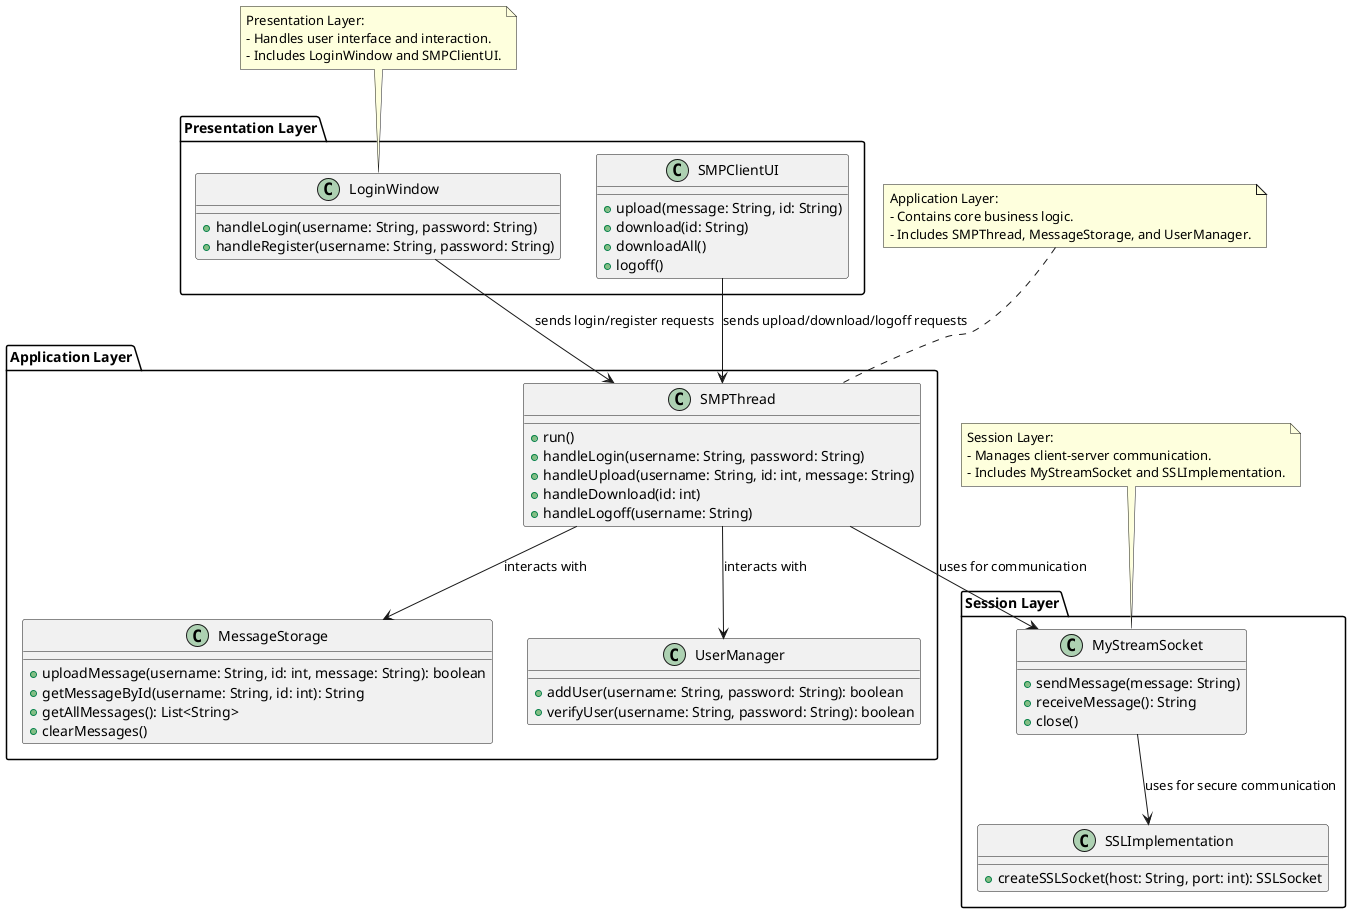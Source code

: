 @startuml
' Define the layers
package "Presentation Layer" {
    class LoginWindow {
        +handleLogin(username: String, password: String)
        +handleRegister(username: String, password: String)
    }
    class SMPClientUI {
        +upload(message: String, id: String)
        +download(id: String)
        +downloadAll()
        +logoff()
    }
}

package "Application Layer" {
    class SMPThread {
        +run()
        +handleLogin(username: String, password: String)
        +handleUpload(username: String, id: int, message: String)
        +handleDownload(id: int)
        +handleLogoff(username: String)
    }
    class MessageStorage {
        +uploadMessage(username: String, id: int, message: String): boolean
        +getMessageById(username: String, id: int): String
        +getAllMessages(): List<String>
        +clearMessages()
    }
    class UserManager {
        +addUser(username: String, password: String): boolean
        +verifyUser(username: String, password: String): boolean
    }
}

package "Session Layer" {
    class MyStreamSocket {
        +sendMessage(message: String)
        +receiveMessage(): String
        +close()
    }
    class SSLImplementation {
        +createSSLSocket(host: String, port: int): SSLSocket
    }
}

' Define relationships between layers
LoginWindow --> SMPThread : sends login/register requests
SMPClientUI --> SMPThread : sends upload/download/logoff requests
SMPThread --> MessageStorage : interacts with
SMPThread --> UserManager : interacts with
SMPThread --> MyStreamSocket : uses for communication
MyStreamSocket --> SSLImplementation : uses for secure communication

' Add notes to explain the layers
note top of LoginWindow
  Presentation Layer:
  - Handles user interface and interaction.
  - Includes LoginWindow and SMPClientUI.
end note

note top of SMPThread
  Application Layer:
  - Contains core business logic.
  - Includes SMPThread, MessageStorage, and UserManager.
end note

note top of MyStreamSocket
  Session Layer:
  - Manages client-server communication.
  - Includes MyStreamSocket and SSLImplementation.
end note

@enduml